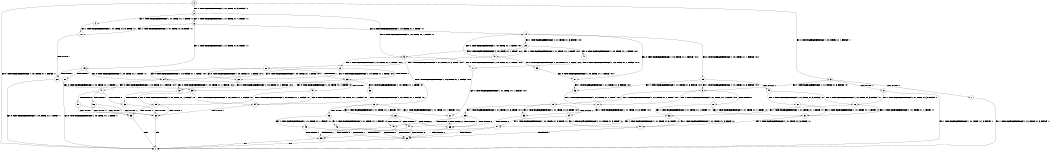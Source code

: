 digraph BCG {
size = "7, 10.5";
center = TRUE;
node [shape = circle];
0 [peripheries = 2];
0 -> 1 [label = "EX !0 !ATOMIC_EXCH_BRANCH (1, +0, TRUE, +1, 1, FALSE) !::"];
0 -> 2 [label = "EX !1 !ATOMIC_EXCH_BRANCH (1, +1, TRUE, +1, 3, FALSE) !::"];
0 -> 3 [label = "EX !0 !ATOMIC_EXCH_BRANCH (1, +0, TRUE, +1, 1, FALSE) !::"];
2 -> 4 [label = "EX !1 !ATOMIC_EXCH_BRANCH (1, +1, TRUE, +1, 1, TRUE) !:1:"];
2 -> 5 [label = "EX !0 !ATOMIC_EXCH_BRANCH (1, +0, TRUE, +1, 1, TRUE) !:1:"];
2 -> 6 [label = "EX !1 !ATOMIC_EXCH_BRANCH (1, +1, TRUE, +1, 1, TRUE) !:1:"];
3 -> 7 [label = "TERMINATE !0"];
3 -> 8 [label = "TERMINATE !0"];
3 -> 9 [label = "EX !1 !ATOMIC_EXCH_BRANCH (1, +1, TRUE, +1, 3, FALSE) !:0:"];
4 -> 10 [label = "EX !1 !ATOMIC_EXCH_BRANCH (1, +1, TRUE, +1, 3, TRUE) !:1:"];
5 -> 11 [label = "EX !0 !ATOMIC_EXCH_BRANCH (1, +0, TRUE, +1, 1, FALSE) !:0:1:"];
5 -> 12 [label = "EX !1 !ATOMIC_EXCH_BRANCH (1, +1, TRUE, +1, 1, FALSE) !:0:1:"];
5 -> 13 [label = "EX !0 !ATOMIC_EXCH_BRANCH (1, +0, TRUE, +1, 1, FALSE) !:0:1:"];
6 -> 10 [label = "EX !1 !ATOMIC_EXCH_BRANCH (1, +1, TRUE, +1, 3, TRUE) !:1:"];
6 -> 14 [label = "EX !0 !ATOMIC_EXCH_BRANCH (1, +0, TRUE, +1, 1, TRUE) !:1:"];
6 -> 15 [label = "EX !1 !ATOMIC_EXCH_BRANCH (1, +1, TRUE, +1, 3, TRUE) !:1:"];
7 -> 1 [label = "EX !1 !ATOMIC_EXCH_BRANCH (1, +1, TRUE, +1, 3, FALSE) !::"];
8 -> 1 [label = "EX !1 !ATOMIC_EXCH_BRANCH (1, +1, TRUE, +1, 3, FALSE) !::"];
8 -> 16 [label = "EX !1 !ATOMIC_EXCH_BRANCH (1, +1, TRUE, +1, 3, FALSE) !::"];
9 -> 17 [label = "EX !1 !ATOMIC_EXCH_BRANCH (1, +1, TRUE, +1, 1, TRUE) !:0:1:"];
9 -> 18 [label = "TERMINATE !0"];
9 -> 19 [label = "EX !1 !ATOMIC_EXCH_BRANCH (1, +1, TRUE, +1, 1, TRUE) !:0:1:"];
10 -> 20 [label = "TERMINATE !1"];
11 -> 21 [label = "EX !1 !ATOMIC_EXCH_BRANCH (1, +1, TRUE, +1, 1, FALSE) !:0:1:"];
12 -> 22 [label = "EX !0 !ATOMIC_EXCH_BRANCH (1, +0, TRUE, +1, 1, TRUE) !:0:1:"];
12 -> 23 [label = "TERMINATE !1"];
12 -> 24 [label = "EX !0 !ATOMIC_EXCH_BRANCH (1, +0, TRUE, +1, 1, TRUE) !:0:1:"];
13 -> 21 [label = "EX !1 !ATOMIC_EXCH_BRANCH (1, +1, TRUE, +1, 1, FALSE) !:0:1:"];
13 -> 25 [label = "TERMINATE !0"];
13 -> 26 [label = "EX !1 !ATOMIC_EXCH_BRANCH (1, +1, TRUE, +1, 1, FALSE) !:0:1:"];
14 -> 27 [label = "EX !0 !ATOMIC_EXCH_BRANCH (1, +0, TRUE, +1, 1, FALSE) !:0:1:"];
14 -> 28 [label = "EX !1 !ATOMIC_EXCH_BRANCH (1, +1, TRUE, +1, 3, FALSE) !:0:1:"];
14 -> 29 [label = "EX !0 !ATOMIC_EXCH_BRANCH (1, +0, TRUE, +1, 1, FALSE) !:0:1:"];
15 -> 20 [label = "TERMINATE !1"];
15 -> 30 [label = "TERMINATE !1"];
15 -> 24 [label = "EX !0 !ATOMIC_EXCH_BRANCH (1, +0, TRUE, +1, 1, TRUE) !:1:"];
16 -> 31 [label = "EX !1 !ATOMIC_EXCH_BRANCH (1, +1, TRUE, +1, 1, TRUE) !:1:"];
16 -> 32 [label = "EX !1 !ATOMIC_EXCH_BRANCH (1, +1, TRUE, +1, 1, TRUE) !:1:"];
17 -> 33 [label = "EX !1 !ATOMIC_EXCH_BRANCH (1, +1, TRUE, +1, 3, TRUE) !:0:1:"];
18 -> 31 [label = "EX !1 !ATOMIC_EXCH_BRANCH (1, +1, TRUE, +1, 1, TRUE) !:1:"];
18 -> 32 [label = "EX !1 !ATOMIC_EXCH_BRANCH (1, +1, TRUE, +1, 1, TRUE) !:1:"];
19 -> 33 [label = "EX !1 !ATOMIC_EXCH_BRANCH (1, +1, TRUE, +1, 3, TRUE) !:0:1:"];
19 -> 34 [label = "TERMINATE !0"];
19 -> 35 [label = "EX !1 !ATOMIC_EXCH_BRANCH (1, +1, TRUE, +1, 3, TRUE) !:0:1:"];
20 -> 1 [label = "EX !0 !ATOMIC_EXCH_BRANCH (1, +0, TRUE, +1, 1, TRUE) !::"];
21 -> 36 [label = "TERMINATE !0"];
22 -> 37 [label = "EX !0 !ATOMIC_EXCH_BRANCH (1, +0, TRUE, +1, 1, FALSE) !:0:1:"];
23 -> 38 [label = "EX !0 !ATOMIC_EXCH_BRANCH (1, +0, TRUE, +1, 1, TRUE) !:0:"];
23 -> 39 [label = "EX !0 !ATOMIC_EXCH_BRANCH (1, +0, TRUE, +1, 1, TRUE) !:0:"];
24 -> 37 [label = "EX !0 !ATOMIC_EXCH_BRANCH (1, +0, TRUE, +1, 1, FALSE) !:0:1:"];
24 -> 40 [label = "TERMINATE !1"];
24 -> 41 [label = "EX !0 !ATOMIC_EXCH_BRANCH (1, +0, TRUE, +1, 1, FALSE) !:0:1:"];
25 -> 42 [label = "EX !1 !ATOMIC_EXCH_BRANCH (1, +1, TRUE, +1, 1, FALSE) !:1:"];
25 -> 43 [label = "EX !1 !ATOMIC_EXCH_BRANCH (1, +1, TRUE, +1, 1, FALSE) !:1:"];
26 -> 36 [label = "TERMINATE !0"];
26 -> 44 [label = "TERMINATE !1"];
26 -> 45 [label = "TERMINATE !0"];
27 -> 46 [label = "EX !1 !ATOMIC_EXCH_BRANCH (1, +1, TRUE, +1, 3, FALSE) !:0:1:"];
28 -> 47 [label = "EX !0 !ATOMIC_EXCH_BRANCH (1, +0, TRUE, +1, 1, TRUE) !:0:1:"];
28 -> 48 [label = "EX !1 !ATOMIC_EXCH_BRANCH (1, +1, TRUE, +1, 1, TRUE) !:0:1:"];
28 -> 5 [label = "EX !0 !ATOMIC_EXCH_BRANCH (1, +0, TRUE, +1, 1, TRUE) !:0:1:"];
29 -> 46 [label = "EX !1 !ATOMIC_EXCH_BRANCH (1, +1, TRUE, +1, 3, FALSE) !:0:1:"];
29 -> 49 [label = "TERMINATE !0"];
29 -> 9 [label = "EX !1 !ATOMIC_EXCH_BRANCH (1, +1, TRUE, +1, 3, FALSE) !:0:1:"];
30 -> 1 [label = "EX !0 !ATOMIC_EXCH_BRANCH (1, +0, TRUE, +1, 1, TRUE) !::"];
30 -> 39 [label = "EX !0 !ATOMIC_EXCH_BRANCH (1, +0, TRUE, +1, 1, TRUE) !::"];
31 -> 50 [label = "EX !1 !ATOMIC_EXCH_BRANCH (1, +1, TRUE, +1, 3, TRUE) !:1:"];
32 -> 50 [label = "EX !1 !ATOMIC_EXCH_BRANCH (1, +1, TRUE, +1, 3, TRUE) !:1:"];
32 -> 51 [label = "EX !1 !ATOMIC_EXCH_BRANCH (1, +1, TRUE, +1, 3, TRUE) !:1:"];
33 -> 36 [label = "TERMINATE !0"];
34 -> 50 [label = "EX !1 !ATOMIC_EXCH_BRANCH (1, +1, TRUE, +1, 3, TRUE) !:1:"];
34 -> 51 [label = "EX !1 !ATOMIC_EXCH_BRANCH (1, +1, TRUE, +1, 3, TRUE) !:1:"];
35 -> 36 [label = "TERMINATE !0"];
35 -> 44 [label = "TERMINATE !1"];
35 -> 45 [label = "TERMINATE !0"];
36 -> 52 [label = "TERMINATE !1"];
37 -> 53 [label = "TERMINATE !0"];
38 -> 54 [label = "EX !0 !ATOMIC_EXCH_BRANCH (1, +0, TRUE, +1, 1, FALSE) !:0:"];
39 -> 54 [label = "EX !0 !ATOMIC_EXCH_BRANCH (1, +0, TRUE, +1, 1, FALSE) !:0:"];
39 -> 55 [label = "EX !0 !ATOMIC_EXCH_BRANCH (1, +0, TRUE, +1, 1, FALSE) !:0:"];
40 -> 54 [label = "EX !0 !ATOMIC_EXCH_BRANCH (1, +0, TRUE, +1, 1, FALSE) !:0:"];
40 -> 55 [label = "EX !0 !ATOMIC_EXCH_BRANCH (1, +0, TRUE, +1, 1, FALSE) !:0:"];
41 -> 53 [label = "TERMINATE !0"];
41 -> 56 [label = "TERMINATE !1"];
41 -> 57 [label = "TERMINATE !0"];
42 -> 52 [label = "TERMINATE !1"];
43 -> 52 [label = "TERMINATE !1"];
43 -> 58 [label = "TERMINATE !1"];
44 -> 52 [label = "TERMINATE !0"];
44 -> 58 [label = "TERMINATE !0"];
45 -> 52 [label = "TERMINATE !1"];
45 -> 58 [label = "TERMINATE !1"];
46 -> 17 [label = "EX !1 !ATOMIC_EXCH_BRANCH (1, +1, TRUE, +1, 1, TRUE) !:0:1:"];
47 -> 11 [label = "EX !0 !ATOMIC_EXCH_BRANCH (1, +0, TRUE, +1, 1, FALSE) !:0:1:"];
48 -> 59 [label = "EX !0 !ATOMIC_EXCH_BRANCH (1, +0, TRUE, +1, 1, TRUE) !:0:1:"];
48 -> 60 [label = "EX !1 !ATOMIC_EXCH_BRANCH (1, +1, TRUE, +1, 3, TRUE) !:0:1:"];
48 -> 14 [label = "EX !0 !ATOMIC_EXCH_BRANCH (1, +0, TRUE, +1, 1, TRUE) !:0:1:"];
49 -> 61 [label = "EX !1 !ATOMIC_EXCH_BRANCH (1, +1, TRUE, +1, 3, FALSE) !:1:"];
49 -> 16 [label = "EX !1 !ATOMIC_EXCH_BRANCH (1, +1, TRUE, +1, 3, FALSE) !:1:"];
50 -> 52 [label = "TERMINATE !1"];
51 -> 52 [label = "TERMINATE !1"];
51 -> 58 [label = "TERMINATE !1"];
52 -> 1 [label = "exit"];
53 -> 62 [label = "TERMINATE !1"];
54 -> 62 [label = "TERMINATE !0"];
55 -> 62 [label = "TERMINATE !0"];
55 -> 63 [label = "TERMINATE !0"];
56 -> 62 [label = "TERMINATE !0"];
56 -> 63 [label = "TERMINATE !0"];
57 -> 62 [label = "TERMINATE !1"];
57 -> 63 [label = "TERMINATE !1"];
58 -> 1 [label = "exit"];
59 -> 27 [label = "EX !0 !ATOMIC_EXCH_BRANCH (1, +0, TRUE, +1, 1, FALSE) !:0:1:"];
60 -> 22 [label = "EX !0 !ATOMIC_EXCH_BRANCH (1, +0, TRUE, +1, 1, TRUE) !:0:1:"];
60 -> 23 [label = "TERMINATE !1"];
60 -> 24 [label = "EX !0 !ATOMIC_EXCH_BRANCH (1, +0, TRUE, +1, 1, TRUE) !:0:1:"];
61 -> 31 [label = "EX !1 !ATOMIC_EXCH_BRANCH (1, +1, TRUE, +1, 1, TRUE) !:1:"];
62 -> 1 [label = "exit"];
63 -> 1 [label = "exit"];
}
